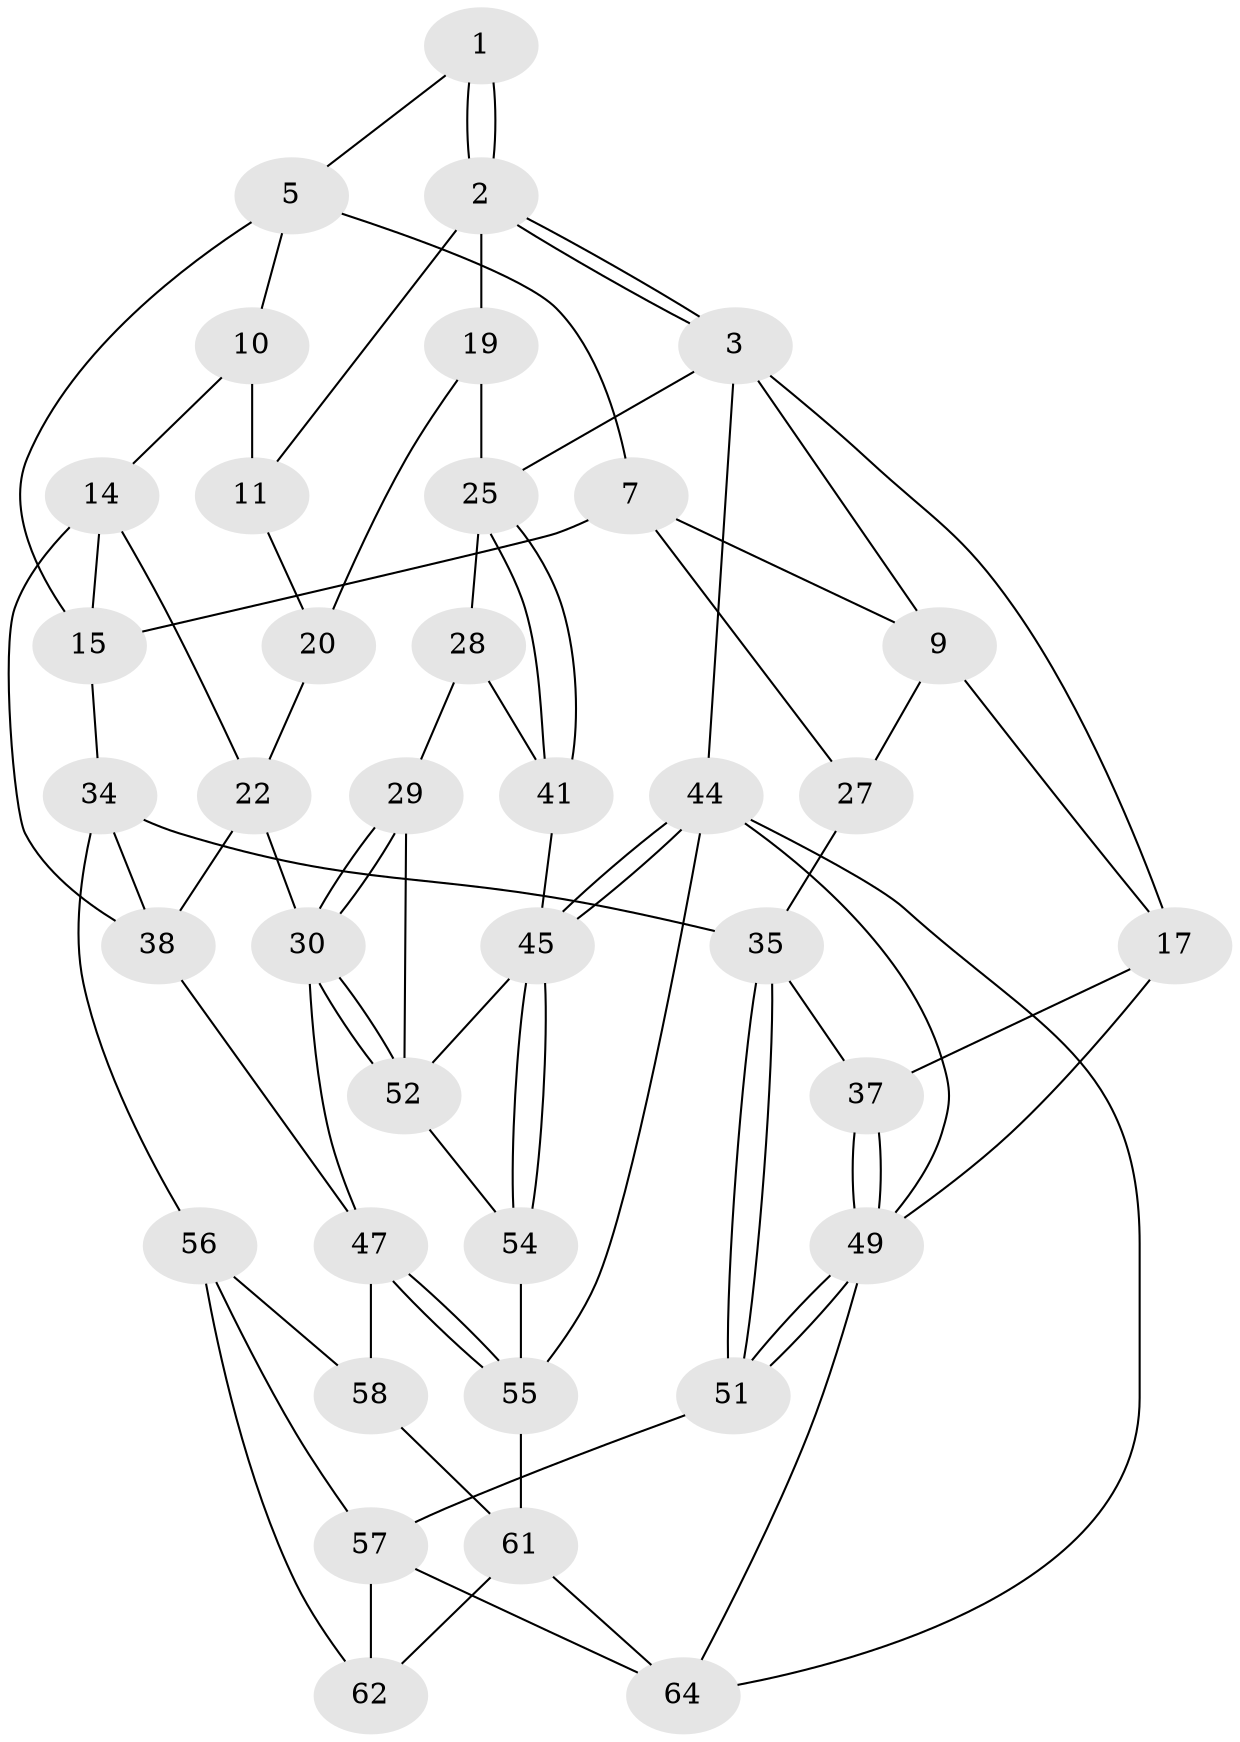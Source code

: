 // original degree distribution, {3: 0.029850746268656716, 6: 0.208955223880597, 5: 0.5074626865671642, 4: 0.2537313432835821}
// Generated by graph-tools (version 1.1) at 2025/42/03/06/25 10:42:31]
// undirected, 38 vertices, 81 edges
graph export_dot {
graph [start="1"]
  node [color=gray90,style=filled];
  1 [pos="+0.3644427803475907+0"];
  2 [pos="+1+0",super="+12"];
  3 [pos="+1+0",super="+4"];
  5 [pos="+0.407654856860581+0",super="+6"];
  7 [pos="+0.27264774285643634+0.3080119251438003",super="+8"];
  9 [pos="+0.17815682155106488+0.08922152887281144",super="+18"];
  10 [pos="+0.5389426763244853+0.10436714546773566",super="+13"];
  11 [pos="+0.7325377710822067+0.06089483950620594",super="+16"];
  14 [pos="+0.49917137599356803+0.3478314534452868",super="+23"];
  15 [pos="+0.4798326208285539+0.34533661415178896",super="+33"];
  17 [pos="+0+0.19000943653357644"];
  19 [pos="+0.8013937790925741+0.19858051332981003",super="+24"];
  20 [pos="+0.6810812052495412+0.23109769864581062",super="+21"];
  22 [pos="+0.7041064469749415+0.35167989844024394",super="+32"];
  25 [pos="+1+0.3033024541887599",super="+26"];
  27 [pos="+0.15154348864748987+0.3656391729859709"];
  28 [pos="+0.8323592318874333+0.45837496876585776",super="+42"];
  29 [pos="+0.8038923290790807+0.49960644485070355",super="+43"];
  30 [pos="+0.6890007695859459+0.591129445872401",super="+31"];
  34 [pos="+0.28905787928086407+0.6189033093933154",super="+40"];
  35 [pos="+0.1842981713280083+0.6227579376311695",super="+36"];
  37 [pos="+0+0.45053152314382194"];
  38 [pos="+0.5143373862294834+0.3852872264649076",super="+39"];
  41 [pos="+1+0.6084492334419234"];
  44 [pos="+1+1",super="+67"];
  45 [pos="+1+1",super="+46"];
  47 [pos="+0.5892927715680099+0.6857090851802548",super="+48"];
  49 [pos="+0+0.7859839806711433",super="+50"];
  51 [pos="+0.02063347222569561+0.736322213099989"];
  52 [pos="+0.8325458751625494+0.714814797670036",super="+53"];
  54 [pos="+0.7970484560458461+0.846333336812337"];
  55 [pos="+0.7055661935170155+0.8965901997661737",super="+60"];
  56 [pos="+0.26009974219212917+0.8635575045904489",super="+59"];
  57 [pos="+0.22152662031717912+0.8569795551309954",super="+63"];
  58 [pos="+0.45686184764282756+0.8124966572594661"];
  61 [pos="+0.4773324416814844+0.8783086380424522",super="+65"];
  62 [pos="+0.3016557814311472+0.9372357603347965"];
  64 [pos="+0+1",super="+66"];
  1 -- 2;
  1 -- 2;
  1 -- 5;
  2 -- 3;
  2 -- 3;
  2 -- 19;
  2 -- 11;
  3 -- 25;
  3 -- 44;
  3 -- 9;
  3 -- 17;
  5 -- 10;
  5 -- 7;
  5 -- 15;
  7 -- 9;
  7 -- 27;
  7 -- 15;
  9 -- 17;
  9 -- 27;
  10 -- 11 [weight=2];
  10 -- 14;
  11 -- 20;
  14 -- 15;
  14 -- 38;
  14 -- 22;
  15 -- 34;
  17 -- 37;
  17 -- 49;
  19 -- 20 [weight=2];
  19 -- 25;
  20 -- 22;
  22 -- 38;
  22 -- 30;
  25 -- 41;
  25 -- 41;
  25 -- 28;
  27 -- 35;
  28 -- 29 [weight=2];
  28 -- 41;
  29 -- 30;
  29 -- 30;
  29 -- 52;
  30 -- 52;
  30 -- 52;
  30 -- 47;
  34 -- 35;
  34 -- 56;
  34 -- 38;
  35 -- 51;
  35 -- 51;
  35 -- 37;
  37 -- 49;
  37 -- 49;
  38 -- 47;
  41 -- 45;
  44 -- 45;
  44 -- 45;
  44 -- 49;
  44 -- 55;
  44 -- 64;
  45 -- 54;
  45 -- 54;
  45 -- 52;
  47 -- 55;
  47 -- 55;
  47 -- 58;
  49 -- 51;
  49 -- 51;
  49 -- 64;
  51 -- 57;
  52 -- 54;
  54 -- 55;
  55 -- 61;
  56 -- 57;
  56 -- 58;
  56 -- 62;
  57 -- 64;
  57 -- 62;
  58 -- 61;
  61 -- 62;
  61 -- 64;
}
